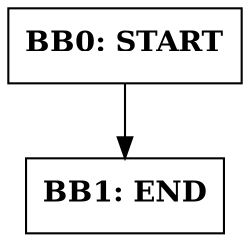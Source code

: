 digraph CFG {
    compound=true;
    graph [splines=true];
    node [shape=rectangle];

    BB1 [label=<<B>BB1: END</B><BR ALIGN="CENTER"/>>];
    BB0 [label=<<B>BB0: START</B><BR ALIGN="CENTER"/>>];

    BB0 -> BB1;
}
